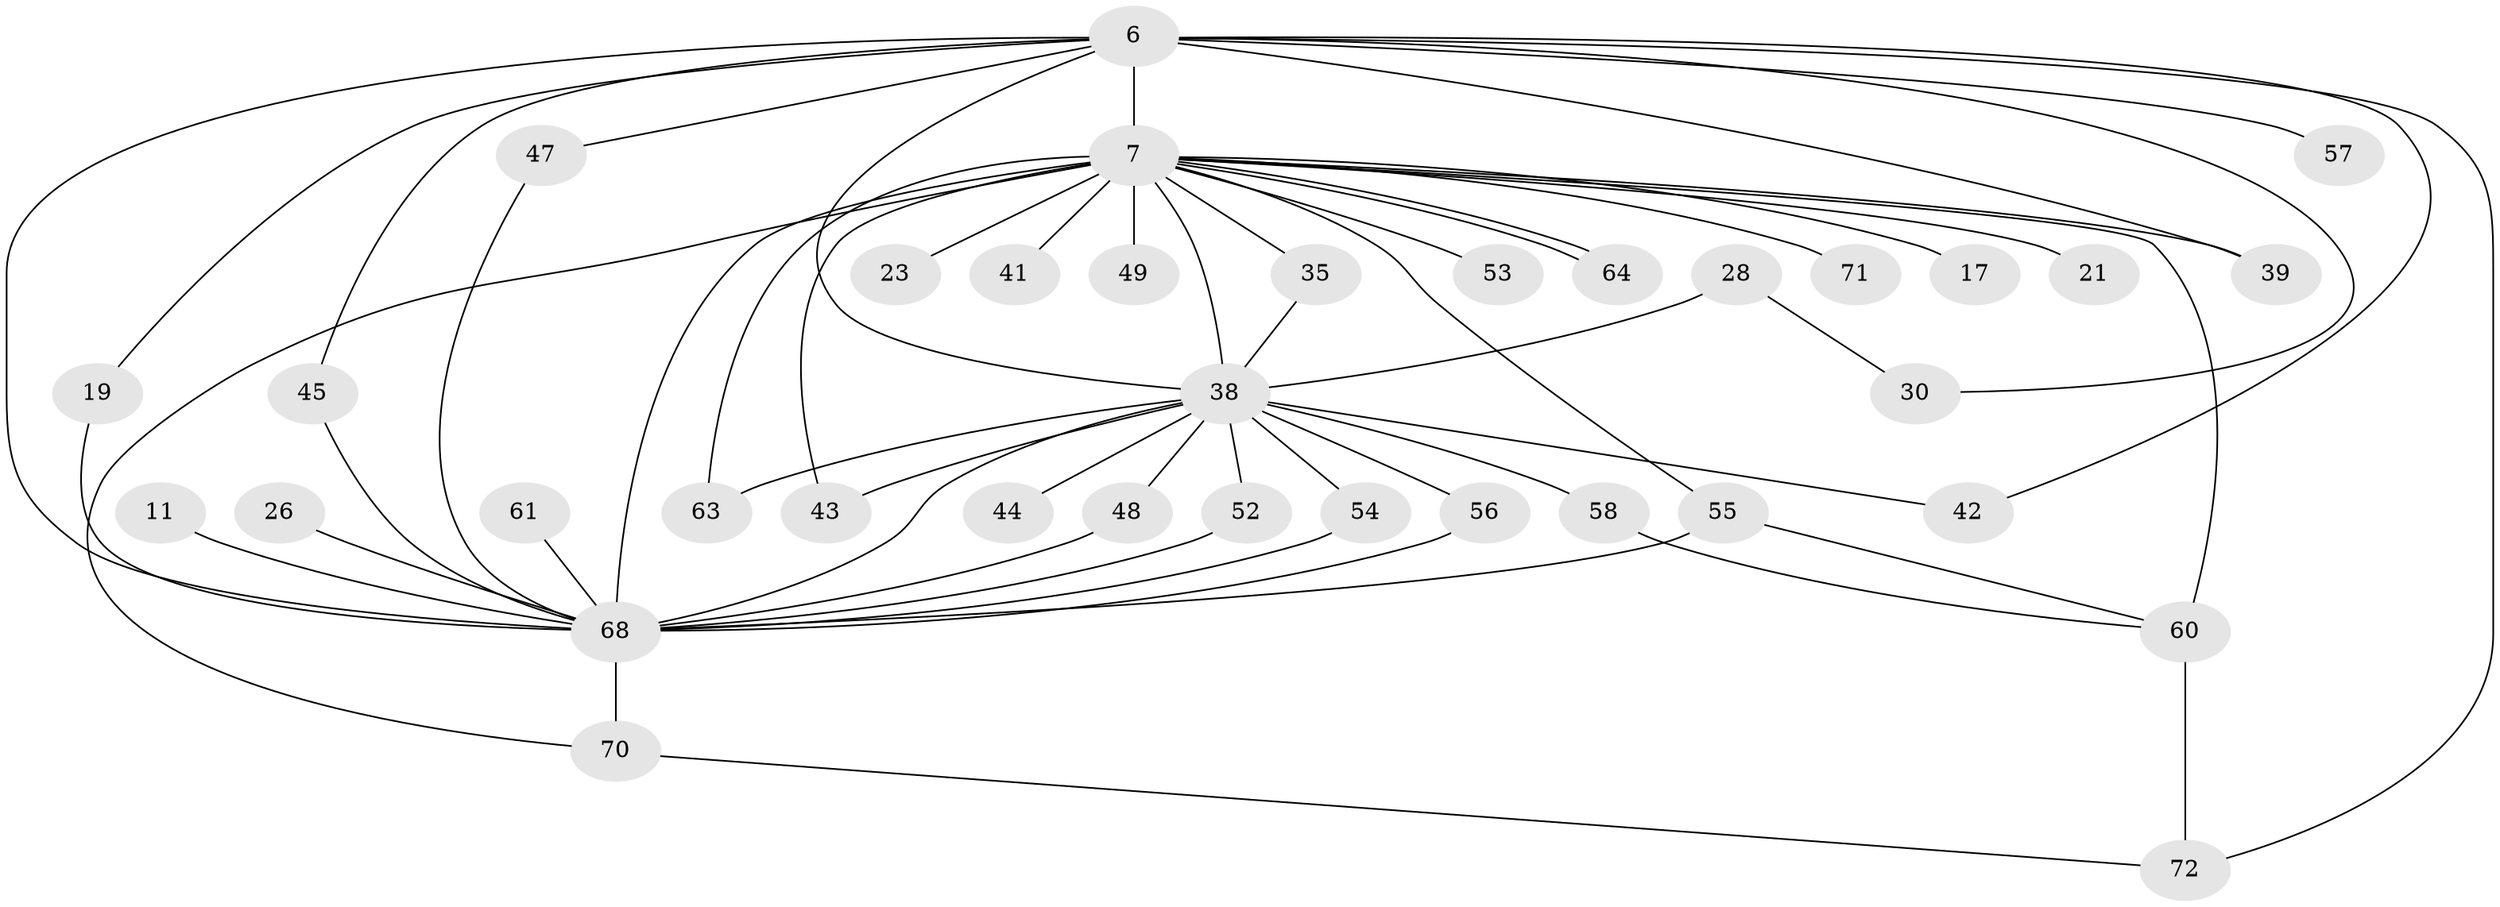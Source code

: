 // original degree distribution, {16: 0.013888888888888888, 11: 0.013888888888888888, 20: 0.027777777777777776, 23: 0.013888888888888888, 17: 0.041666666666666664, 21: 0.013888888888888888, 18: 0.013888888888888888, 2: 0.625, 4: 0.041666666666666664, 5: 0.013888888888888888, 3: 0.1388888888888889, 7: 0.013888888888888888, 8: 0.013888888888888888, 6: 0.013888888888888888}
// Generated by graph-tools (version 1.1) at 2025/45/03/09/25 04:45:43]
// undirected, 36 vertices, 58 edges
graph export_dot {
graph [start="1"]
  node [color=gray90,style=filled];
  6 [super="+2"];
  7 [super="+5+4"];
  11;
  17;
  19;
  21;
  23;
  26;
  28;
  30;
  35 [super="+14"];
  38 [super="+29"];
  39;
  41;
  42;
  43;
  44;
  45;
  47;
  48 [super="+34"];
  49;
  52;
  53 [super="+24"];
  54 [super="+31"];
  55 [super="+25"];
  56;
  57;
  58;
  60 [super="+51"];
  61;
  63 [super="+22+46"];
  64;
  68 [super="+8+40+65"];
  70 [super="+62+66+69"];
  71;
  72 [super="+20"];
  6 -- 7 [weight=8];
  6 -- 19;
  6 -- 30;
  6 -- 39;
  6 -- 42;
  6 -- 47;
  6 -- 57 [weight=2];
  6 -- 45;
  6 -- 68 [weight=5];
  6 -- 72;
  6 -- 38 [weight=4];
  7 -- 17 [weight=2];
  7 -- 64;
  7 -- 64;
  7 -- 68 [weight=16];
  7 -- 70 [weight=2];
  7 -- 71 [weight=2];
  7 -- 21 [weight=2];
  7 -- 43;
  7 -- 49 [weight=2];
  7 -- 53 [weight=3];
  7 -- 60 [weight=5];
  7 -- 23;
  7 -- 35;
  7 -- 38 [weight=11];
  7 -- 39;
  7 -- 41 [weight=2];
  7 -- 55;
  7 -- 63 [weight=2];
  11 -- 68;
  19 -- 68;
  26 -- 68;
  28 -- 30;
  28 -- 38 [weight=2];
  35 -- 38 [weight=2];
  38 -- 68 [weight=5];
  38 -- 42;
  38 -- 43;
  38 -- 44 [weight=2];
  38 -- 48;
  38 -- 52;
  38 -- 54 [weight=2];
  38 -- 56;
  38 -- 58;
  38 -- 63 [weight=2];
  45 -- 68;
  47 -- 68;
  48 -- 68 [weight=2];
  52 -- 68;
  54 -- 68;
  55 -- 60;
  55 -- 68;
  56 -- 68;
  58 -- 60;
  60 -- 72;
  61 -- 68;
  68 -- 70 [weight=6];
  70 -- 72;
}
